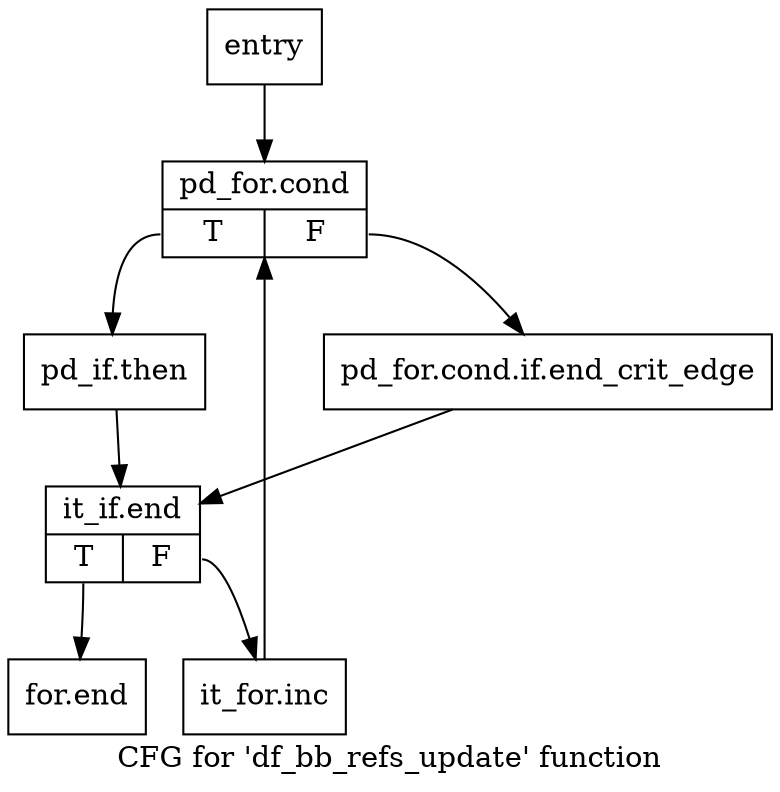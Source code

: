 digraph "CFG for 'df_bb_refs_update' function" {
	label="CFG for 'df_bb_refs_update' function";

	Node0x3aeab20 [shape=record,label="{entry}"];
	Node0x3aeab20 -> Node0x3aeab70;
	Node0x3aeab70 [shape=record,label="{pd_for.cond|{<s0>T|<s1>F}}"];
	Node0x3aeab70:s0 -> Node0x3aeb010;
	Node0x3aeab70:s1 -> Node0x3aeafc0;
	Node0x3aeafc0 [shape=record,label="{pd_for.cond.if.end_crit_edge}"];
	Node0x3aeafc0 -> Node0x3aeb060;
	Node0x3aeb010 [shape=record,label="{pd_if.then}"];
	Node0x3aeb010 -> Node0x3aeb060;
	Node0x3aeb060 [shape=record,label="{it_if.end|{<s0>T|<s1>F}}"];
	Node0x3aeb060:s0 -> Node0x3aeb100;
	Node0x3aeb060:s1 -> Node0x3aeb0b0;
	Node0x3aeb0b0 [shape=record,label="{it_for.inc}"];
	Node0x3aeb0b0 -> Node0x3aeab70;
	Node0x3aeb100 [shape=record,label="{for.end}"];
}
